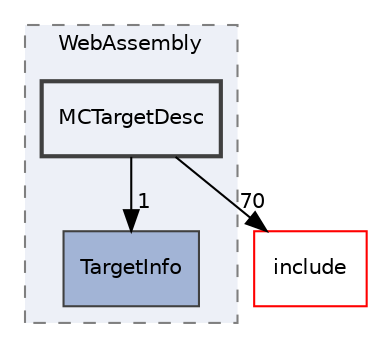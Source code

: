 digraph "lib/Target/WebAssembly/MCTargetDesc"
{
 // LATEX_PDF_SIZE
  bgcolor="transparent";
  edge [fontname="Helvetica",fontsize="10",labelfontname="Helvetica",labelfontsize="10"];
  node [fontname="Helvetica",fontsize="10",shape="box"];
  compound=true
  subgraph clusterdir_96ba75976c22f2500bfbc06f8c4c2b70 {
    graph [ bgcolor="#edf0f7", pencolor="grey50", style="filled,dashed,", label="WebAssembly", fontname="Helvetica", fontsize="10", URL="dir_96ba75976c22f2500bfbc06f8c4c2b70.html"]
  dir_e98dc5c8bb83d992569c0d03f1dcb04e [label="TargetInfo", style="filled,", fillcolor="#a2b4d6", color="grey25", URL="dir_e98dc5c8bb83d992569c0d03f1dcb04e.html"];
  dir_a55190db062d77cf0f3c7dda37a78d5b [label="MCTargetDesc", style="filled,bold,", fillcolor="#edf0f7", color="grey25", URL="dir_a55190db062d77cf0f3c7dda37a78d5b.html"];
  }
  dir_d44c64559bbebec7f509842c48db8b23 [label="include", style="", fillcolor="#edf0f7", color="red", URL="dir_d44c64559bbebec7f509842c48db8b23.html"];
  dir_a55190db062d77cf0f3c7dda37a78d5b->dir_d44c64559bbebec7f509842c48db8b23 [headlabel="70", labeldistance=1.5 headhref="dir_000138_000082.html"];
  dir_a55190db062d77cf0f3c7dda37a78d5b->dir_e98dc5c8bb83d992569c0d03f1dcb04e [headlabel="1", labeldistance=1.5 headhref="dir_000138_000209.html"];
}
